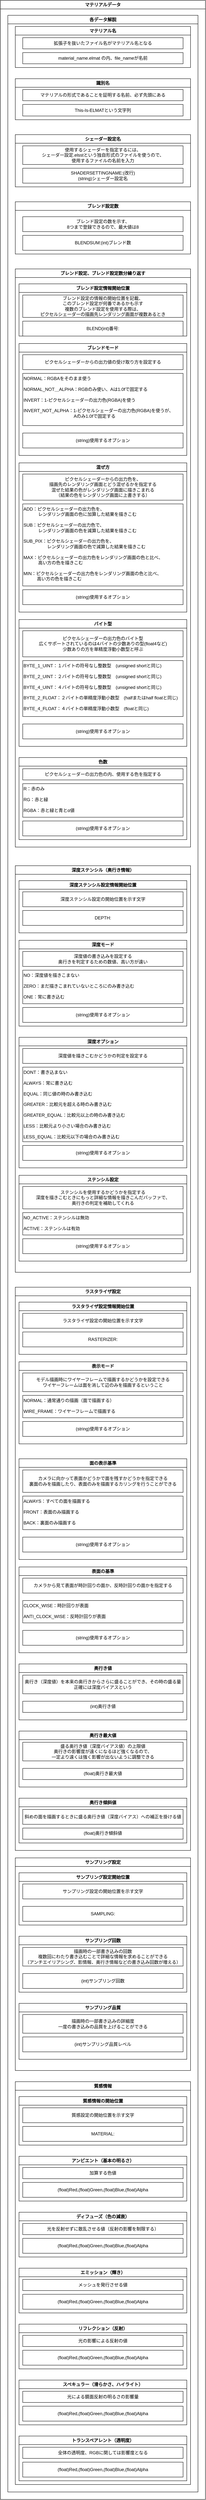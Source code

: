 <mxfile version="22.1.16" type="device">
  <diagram name="ページ1" id="F_xgiDYA5KZkH7zyrJZr">
    <mxGraphModel dx="703" dy="1533" grid="1" gridSize="10" guides="1" tooltips="1" connect="1" arrows="1" fold="1" page="1" pageScale="1" pageWidth="827" pageHeight="1169" math="0" shadow="0">
      <root>
        <mxCell id="0" />
        <mxCell id="1" parent="0" />
        <mxCell id="cBP3mdUdwcwwjYfgzpu0-2" value="マテリアルデータ" style="swimlane;whiteSpace=wrap;html=1;swimlaneFillColor=default;" parent="1" vertex="1">
          <mxGeometry x="130" y="80" width="550" height="6700" as="geometry" />
        </mxCell>
        <mxCell id="bV-nZe_him1r6Ht0tL01-2" value="各データ解説" style="swimlane;whiteSpace=wrap;html=1;swimlaneFillColor=default;" vertex="1" parent="cBP3mdUdwcwwjYfgzpu0-2">
          <mxGeometry x="20" y="40" width="510" height="6640" as="geometry" />
        </mxCell>
        <mxCell id="bV-nZe_him1r6Ht0tL01-4" value="マテリアル名" style="swimlane;whiteSpace=wrap;html=1;swimlaneFillColor=default;" vertex="1" parent="bV-nZe_him1r6Ht0tL01-2">
          <mxGeometry x="20" y="30" width="470" height="110" as="geometry" />
        </mxCell>
        <mxCell id="bV-nZe_him1r6Ht0tL01-5" value="拡張子を抜いたファイル名がマテリアル名となる" style="rounded=0;whiteSpace=wrap;html=1;" vertex="1" parent="bV-nZe_him1r6Ht0tL01-4">
          <mxGeometry x="20" y="30" width="430" height="30" as="geometry" />
        </mxCell>
        <mxCell id="bV-nZe_him1r6Ht0tL01-6" value="material_name.elmat の内、file_nameが名前" style="rounded=0;whiteSpace=wrap;html=1;" vertex="1" parent="bV-nZe_him1r6Ht0tL01-4">
          <mxGeometry x="20" y="70" width="430" height="30" as="geometry" />
        </mxCell>
        <mxCell id="bV-nZe_him1r6Ht0tL01-7" value="識別名" style="swimlane;whiteSpace=wrap;html=1;swimlaneFillColor=default;" vertex="1" parent="bV-nZe_him1r6Ht0tL01-2">
          <mxGeometry x="20" y="170" width="470" height="110" as="geometry" />
        </mxCell>
        <mxCell id="bV-nZe_him1r6Ht0tL01-8" value="マテリアルの形式であることを証明する名前、必ず先頭にある" style="rounded=0;whiteSpace=wrap;html=1;" vertex="1" parent="bV-nZe_him1r6Ht0tL01-7">
          <mxGeometry x="20" y="29" width="430" height="30" as="geometry" />
        </mxCell>
        <mxCell id="bV-nZe_him1r6Ht0tL01-9" value="This-Is-ELMATという文字列" style="rounded=0;whiteSpace=wrap;html=1;" vertex="1" parent="bV-nZe_him1r6Ht0tL01-7">
          <mxGeometry x="20" y="69" width="430" height="31" as="geometry" />
        </mxCell>
        <mxCell id="bV-nZe_him1r6Ht0tL01-10" value="シェーダー設定名" style="swimlane;whiteSpace=wrap;html=1;swimlaneFillColor=default;" vertex="1" parent="bV-nZe_him1r6Ht0tL01-2">
          <mxGeometry x="20" y="320" width="470" height="140" as="geometry" />
        </mxCell>
        <mxCell id="bV-nZe_him1r6Ht0tL01-11" value="使用するシェーダーを指定するには、&lt;br&gt;シェーダー設定.elsstという独自形式のファイルを使うので、&lt;br&gt;使用するファイルの名前を入力" style="rounded=0;whiteSpace=wrap;html=1;" vertex="1" parent="bV-nZe_him1r6Ht0tL01-10">
          <mxGeometry x="20" y="30" width="430" height="50" as="geometry" />
        </mxCell>
        <mxCell id="bV-nZe_him1r6Ht0tL01-12" value="SHADERSETTINGNAME:(改行)&lt;br&gt;(string)シェーダー設定名" style="rounded=0;whiteSpace=wrap;html=1;" vertex="1" parent="bV-nZe_him1r6Ht0tL01-10">
          <mxGeometry x="20" y="90" width="430" height="40" as="geometry" />
        </mxCell>
        <mxCell id="bV-nZe_him1r6Ht0tL01-26" value="ブレンド設定数" style="swimlane;whiteSpace=wrap;html=1;swimlaneFillColor=default;" vertex="1" parent="bV-nZe_him1r6Ht0tL01-2">
          <mxGeometry x="20" y="500" width="470" height="140" as="geometry" />
        </mxCell>
        <mxCell id="bV-nZe_him1r6Ht0tL01-27" value="ブレンド設定の数を示す、&lt;br&gt;8つまで登録できるので、最大値は8" style="rounded=0;whiteSpace=wrap;html=1;" vertex="1" parent="bV-nZe_him1r6Ht0tL01-26">
          <mxGeometry x="20" y="40" width="430" height="40" as="geometry" />
        </mxCell>
        <mxCell id="bV-nZe_him1r6Ht0tL01-28" value="BLENDSUM:(int)ブレンド数" style="rounded=0;whiteSpace=wrap;html=1;" vertex="1" parent="bV-nZe_him1r6Ht0tL01-26">
          <mxGeometry x="20" y="90" width="430" height="40" as="geometry" />
        </mxCell>
        <mxCell id="bV-nZe_him1r6Ht0tL01-13" value="ブレンド設定、ブレンド設定数分繰り返す" style="swimlane;whiteSpace=wrap;html=1;swimlaneFillColor=default;" vertex="1" parent="bV-nZe_him1r6Ht0tL01-2">
          <mxGeometry x="20" y="680" width="470" height="1550" as="geometry" />
        </mxCell>
        <mxCell id="bV-nZe_him1r6Ht0tL01-29" value="ブレンド設定情報開始位置" style="swimlane;whiteSpace=wrap;html=1;swimlaneFillColor=default;" vertex="1" parent="bV-nZe_him1r6Ht0tL01-13">
          <mxGeometry x="10" y="40" width="450" height="140" as="geometry" />
        </mxCell>
        <mxCell id="bV-nZe_him1r6Ht0tL01-30" value="ブレンド設定の情報の開始位置を記載、&lt;br&gt;このブレンド設定が何番であるかも示す&lt;br&gt;複数のブレンド設定を使用する際は、&lt;br&gt;ピクセルシェーダーの描画先レンダリング画面が複数あるとき" style="rounded=0;whiteSpace=wrap;html=1;" vertex="1" parent="bV-nZe_him1r6Ht0tL01-29">
          <mxGeometry x="10" y="30" width="430" height="60" as="geometry" />
        </mxCell>
        <mxCell id="bV-nZe_him1r6Ht0tL01-31" value="BLEND(int)番号:" style="rounded=0;whiteSpace=wrap;html=1;" vertex="1" parent="bV-nZe_him1r6Ht0tL01-29">
          <mxGeometry x="10" y="100" width="430" height="40" as="geometry" />
        </mxCell>
        <mxCell id="bV-nZe_him1r6Ht0tL01-33" value="ブレンドモード" style="swimlane;whiteSpace=wrap;html=1;swimlaneFillColor=default;" vertex="1" parent="bV-nZe_him1r6Ht0tL01-13">
          <mxGeometry x="10" y="200" width="450" height="300" as="geometry" />
        </mxCell>
        <mxCell id="bV-nZe_him1r6Ht0tL01-34" value="ピクセルシェーダーからの出力値の受け取り方を設定する&lt;br&gt;" style="rounded=0;whiteSpace=wrap;html=1;" vertex="1" parent="bV-nZe_him1r6Ht0tL01-33">
          <mxGeometry x="10" y="30" width="430" height="40" as="geometry" />
        </mxCell>
        <mxCell id="bV-nZe_him1r6Ht0tL01-35" value="(string)使用するオプション" style="rounded=0;whiteSpace=wrap;html=1;" vertex="1" parent="bV-nZe_him1r6Ht0tL01-33">
          <mxGeometry x="10" y="240" width="430" height="40" as="geometry" />
        </mxCell>
        <mxCell id="bV-nZe_him1r6Ht0tL01-36" value="NORMAL：RGBAをそのまま使う&lt;br&gt;&lt;br&gt;NORMAL_NOT＿ALPHA：RGBのみ使い、Aは1.0fで固定する&lt;br&gt;&lt;br&gt;INVERT：1-ピクセルシェーダーの出力色(RGBA)を使う&lt;br&gt;&lt;br&gt;INVERT_NOT_ALPHA：1-ピクセルシェーダーの出力色(RGBA)を使うが、&lt;br&gt;&lt;div style=&quot;&quot;&gt;&lt;span style=&quot;background-color: initial;&quot;&gt;　　　　　　　　　　　 Aのみ1.0fで固定する&lt;/span&gt;&lt;/div&gt;" style="rounded=0;whiteSpace=wrap;html=1;verticalAlign=top;align=left;" vertex="1" parent="bV-nZe_him1r6Ht0tL01-33">
          <mxGeometry x="10" y="80" width="430" height="140" as="geometry" />
        </mxCell>
        <mxCell id="bV-nZe_him1r6Ht0tL01-37" value="混ぜ方" style="swimlane;whiteSpace=wrap;html=1;swimlaneFillColor=default;" vertex="1" parent="bV-nZe_him1r6Ht0tL01-13">
          <mxGeometry x="10" y="520" width="450" height="400" as="geometry" />
        </mxCell>
        <mxCell id="bV-nZe_him1r6Ht0tL01-38" value="ピクセルシェーダーからの出力色を、&lt;br&gt;描画先のレンダリング画面とどう混ぜるかを指定する&lt;br&gt;混ぜた結果の色がレンダリング画面に描きこまれる&lt;br&gt;（結果の色をレンダリング画面に上書きする）" style="rounded=0;whiteSpace=wrap;html=1;" vertex="1" parent="bV-nZe_him1r6Ht0tL01-37">
          <mxGeometry x="10" y="30" width="430" height="70" as="geometry" />
        </mxCell>
        <mxCell id="bV-nZe_him1r6Ht0tL01-39" value="(string)使用するオプション" style="rounded=0;whiteSpace=wrap;html=1;" vertex="1" parent="bV-nZe_him1r6Ht0tL01-37">
          <mxGeometry x="10" y="340" width="430" height="40" as="geometry" />
        </mxCell>
        <mxCell id="bV-nZe_him1r6Ht0tL01-40" value="ADD：ピクセルシェーダーの出力色を、&lt;br&gt;　　　 レンダリング画面の色に加算した結果を描きこむ&lt;br&gt;&lt;br&gt;SUB：ピクセルシェーダーの出力色で、&lt;br&gt;　　　 レンダリング画面の色を減算した結果を描きこむ&lt;br&gt;&lt;br&gt;SUB_PIX：ピクセルシェーダーの出力色を、&lt;br&gt;　　　　　 レンダリング画面の色で減算した結果を描きこむ&lt;br&gt;&lt;br&gt;MAX：ピクセルシェーダーの出力色をレンダリング画面の色と比べ、&lt;br&gt;　　　 高い方の色を描きこむ&lt;br&gt;&lt;br&gt;MIN：ピクセルシェーダーの出力色をレンダリング画面の色と比べ、&lt;br&gt;　　　高い方の色を描きこむ" style="rounded=0;whiteSpace=wrap;html=1;verticalAlign=top;align=left;" vertex="1" parent="bV-nZe_him1r6Ht0tL01-37">
          <mxGeometry x="10" y="110" width="430" height="220" as="geometry" />
        </mxCell>
        <mxCell id="bV-nZe_him1r6Ht0tL01-42" value="バイト型" style="swimlane;whiteSpace=wrap;html=1;swimlaneFillColor=default;" vertex="1" parent="bV-nZe_him1r6Ht0tL01-13">
          <mxGeometry x="10" y="940" width="450" height="340" as="geometry" />
        </mxCell>
        <mxCell id="bV-nZe_him1r6Ht0tL01-43" value="ピクセルシェーダーの出力色のバイト型&lt;br&gt;広くサポートされているのは4バイトの少数ありの型(float4など)&lt;br&gt;少数ありの方を単精度浮動小数型と呼ぶ" style="rounded=0;whiteSpace=wrap;html=1;" vertex="1" parent="bV-nZe_him1r6Ht0tL01-42">
          <mxGeometry x="10" y="30" width="430" height="70" as="geometry" />
        </mxCell>
        <mxCell id="bV-nZe_him1r6Ht0tL01-44" value="(string)使用するオプション" style="rounded=0;whiteSpace=wrap;html=1;" vertex="1" parent="bV-nZe_him1r6Ht0tL01-42">
          <mxGeometry x="10" y="280" width="430" height="40" as="geometry" />
        </mxCell>
        <mxCell id="bV-nZe_him1r6Ht0tL01-45" value="BYTE_1_UINT：１バイトの符号なし整数型　(unsigned shortと同じ)&lt;br&gt;&lt;br&gt;BYTE_2_UINT：２バイトの符号なし整数型　(unsigned shortと同じ)&lt;br&gt;&lt;br&gt;BYTE_4_UINT：４バイトの符号なし整数型　(unsigned shortと同じ)&lt;br&gt;&lt;br&gt;BYTE_2_FLOAT：２バイトの単精度浮動小数型　(halfまたはhalf floatと同じ)&lt;br&gt;&lt;br&gt;BYTE_4_FLOAT：４バイトの単精度浮動小数型　(floatと同じ)" style="rounded=0;whiteSpace=wrap;html=1;verticalAlign=top;align=left;" vertex="1" parent="bV-nZe_him1r6Ht0tL01-42">
          <mxGeometry x="10" y="110" width="430" height="150" as="geometry" />
        </mxCell>
        <mxCell id="bV-nZe_him1r6Ht0tL01-46" value="色数" style="swimlane;whiteSpace=wrap;html=1;swimlaneFillColor=default;" vertex="1" parent="bV-nZe_him1r6Ht0tL01-13">
          <mxGeometry x="10" y="1310" width="450" height="220" as="geometry" />
        </mxCell>
        <mxCell id="bV-nZe_him1r6Ht0tL01-47" value="ピクセルシェーダーの出力色の内、使用する色を指定する" style="rounded=0;whiteSpace=wrap;html=1;" vertex="1" parent="bV-nZe_him1r6Ht0tL01-46">
          <mxGeometry x="10" y="30" width="430" height="30" as="geometry" />
        </mxCell>
        <mxCell id="bV-nZe_him1r6Ht0tL01-48" value="(string)使用するオプション" style="rounded=0;whiteSpace=wrap;html=1;" vertex="1" parent="bV-nZe_him1r6Ht0tL01-46">
          <mxGeometry x="10" y="170" width="430" height="40" as="geometry" />
        </mxCell>
        <mxCell id="bV-nZe_him1r6Ht0tL01-49" value="R：赤のみ&lt;br&gt;&lt;br&gt;RG：赤と緑&lt;br&gt;&lt;br&gt;RGBA：赤と緑と青とα値" style="rounded=0;whiteSpace=wrap;html=1;verticalAlign=top;align=left;" vertex="1" parent="bV-nZe_him1r6Ht0tL01-46">
          <mxGeometry x="10" y="70" width="430" height="90" as="geometry" />
        </mxCell>
        <mxCell id="bV-nZe_him1r6Ht0tL01-50" value="深度ステンシル（奥行き情報）" style="swimlane;whiteSpace=wrap;html=1;swimlaneFillColor=default;" vertex="1" parent="bV-nZe_him1r6Ht0tL01-2">
          <mxGeometry x="20" y="2280" width="470" height="1090" as="geometry" />
        </mxCell>
        <mxCell id="bV-nZe_him1r6Ht0tL01-51" value="深度ステンシル設定情報開始位置" style="swimlane;whiteSpace=wrap;html=1;swimlaneFillColor=default;" vertex="1" parent="bV-nZe_him1r6Ht0tL01-50">
          <mxGeometry x="10" y="40" width="450" height="140" as="geometry" />
        </mxCell>
        <mxCell id="bV-nZe_him1r6Ht0tL01-52" value="深度ステンシル設定の開始位置を示す文字" style="rounded=0;whiteSpace=wrap;html=1;" vertex="1" parent="bV-nZe_him1r6Ht0tL01-51">
          <mxGeometry x="10" y="30" width="430" height="40" as="geometry" />
        </mxCell>
        <mxCell id="bV-nZe_him1r6Ht0tL01-53" value="DEPTH:" style="rounded=0;whiteSpace=wrap;html=1;" vertex="1" parent="bV-nZe_him1r6Ht0tL01-51">
          <mxGeometry x="10" y="80" width="430" height="40" as="geometry" />
        </mxCell>
        <mxCell id="bV-nZe_him1r6Ht0tL01-54" value="深度モード" style="swimlane;whiteSpace=wrap;html=1;swimlaneFillColor=default;" vertex="1" parent="bV-nZe_him1r6Ht0tL01-50">
          <mxGeometry x="10" y="200" width="450" height="230" as="geometry" />
        </mxCell>
        <mxCell id="bV-nZe_him1r6Ht0tL01-55" value="深度値の書き込みを設定する&lt;br&gt;奥行きを判定するための数値、高い方が遠い" style="rounded=0;whiteSpace=wrap;html=1;" vertex="1" parent="bV-nZe_him1r6Ht0tL01-54">
          <mxGeometry x="10" y="30" width="430" height="40" as="geometry" />
        </mxCell>
        <mxCell id="bV-nZe_him1r6Ht0tL01-56" value="(string)使用するオプション" style="rounded=0;whiteSpace=wrap;html=1;" vertex="1" parent="bV-nZe_him1r6Ht0tL01-54">
          <mxGeometry x="10" y="180" width="430" height="40" as="geometry" />
        </mxCell>
        <mxCell id="bV-nZe_him1r6Ht0tL01-57" value="NO：深度値を描きこまない&lt;br&gt;&lt;br&gt;ZERO：まだ描きこまれていないところにのみ書き込む&lt;br&gt;&lt;br&gt;ONE：常に書き込む" style="rounded=0;whiteSpace=wrap;html=1;verticalAlign=top;align=left;" vertex="1" parent="bV-nZe_him1r6Ht0tL01-54">
          <mxGeometry x="10" y="80" width="430" height="90" as="geometry" />
        </mxCell>
        <mxCell id="bV-nZe_him1r6Ht0tL01-58" value="深度オプション" style="swimlane;whiteSpace=wrap;html=1;swimlaneFillColor=default;" vertex="1" parent="bV-nZe_him1r6Ht0tL01-50">
          <mxGeometry x="10" y="460" width="450" height="350" as="geometry" />
        </mxCell>
        <mxCell id="bV-nZe_him1r6Ht0tL01-59" value="深度値を描きこむかどうかの判定を設定する" style="rounded=0;whiteSpace=wrap;html=1;" vertex="1" parent="bV-nZe_him1r6Ht0tL01-58">
          <mxGeometry x="10" y="30" width="430" height="40" as="geometry" />
        </mxCell>
        <mxCell id="bV-nZe_him1r6Ht0tL01-60" value="(string)使用するオプション" style="rounded=0;whiteSpace=wrap;html=1;" vertex="1" parent="bV-nZe_him1r6Ht0tL01-58">
          <mxGeometry x="10" y="290" width="430" height="40" as="geometry" />
        </mxCell>
        <mxCell id="bV-nZe_him1r6Ht0tL01-61" value="DONT：書き込まない&lt;br&gt;&lt;br&gt;ALWAYS：常に書き込む&lt;br&gt;&lt;br&gt;EQUAL：同じ値の時のみ書き込む&lt;br&gt;&lt;br&gt;GREATER：比較元を超える時のみ書き込む&lt;br&gt;&lt;br&gt;GREATER_EQUAL：比較元以上の時のみ書き込む&lt;br&gt;&lt;br&gt;LESS：比較元より小さい場合のみ書き込む&lt;br&gt;&lt;br&gt;LESS_EQUAL：比較元以下の場合のみ書き込む" style="rounded=0;whiteSpace=wrap;html=1;verticalAlign=top;align=left;" vertex="1" parent="bV-nZe_him1r6Ht0tL01-58">
          <mxGeometry x="10" y="80" width="430" height="200" as="geometry" />
        </mxCell>
        <mxCell id="bV-nZe_him1r6Ht0tL01-62" value="ステンシル設定" style="swimlane;whiteSpace=wrap;html=1;swimlaneFillColor=default;" vertex="1" parent="bV-nZe_him1r6Ht0tL01-50">
          <mxGeometry x="10" y="830" width="450" height="230" as="geometry" />
        </mxCell>
        <mxCell id="bV-nZe_him1r6Ht0tL01-63" value="ステンシルを使用するかどうかを指定する&lt;br&gt;深度を描きこむときにもっと詳細な情報を描きこんだバッファで、&lt;br&gt;奥行きの判定を補助してくれる" style="rounded=0;whiteSpace=wrap;html=1;" vertex="1" parent="bV-nZe_him1r6Ht0tL01-62">
          <mxGeometry x="10" y="30" width="430" height="60" as="geometry" />
        </mxCell>
        <mxCell id="bV-nZe_him1r6Ht0tL01-64" value="(string)使用するオプション" style="rounded=0;whiteSpace=wrap;html=1;" vertex="1" parent="bV-nZe_him1r6Ht0tL01-62">
          <mxGeometry x="10" y="170" width="430" height="40" as="geometry" />
        </mxCell>
        <mxCell id="bV-nZe_him1r6Ht0tL01-65" value="NO_ACTIVE：ステンシルは無効&lt;br&gt;&lt;br&gt;ACTIVE：ステンシルは有効" style="rounded=0;whiteSpace=wrap;html=1;verticalAlign=top;align=left;" vertex="1" parent="bV-nZe_him1r6Ht0tL01-62">
          <mxGeometry x="10" y="100" width="430" height="60" as="geometry" />
        </mxCell>
        <mxCell id="bV-nZe_him1r6Ht0tL01-72" value="ラスタライザ設定" style="swimlane;whiteSpace=wrap;html=1;swimlaneFillColor=default;" vertex="1" parent="bV-nZe_him1r6Ht0tL01-2">
          <mxGeometry x="20" y="3410" width="470" height="1510" as="geometry" />
        </mxCell>
        <mxCell id="bV-nZe_him1r6Ht0tL01-73" value="ラスタライザ設定情報開始位置" style="swimlane;whiteSpace=wrap;html=1;swimlaneFillColor=default;" vertex="1" parent="bV-nZe_him1r6Ht0tL01-72">
          <mxGeometry x="10" y="40" width="450" height="140" as="geometry" />
        </mxCell>
        <mxCell id="bV-nZe_him1r6Ht0tL01-74" value="ラスタライザ設定の開始位置を示す文字" style="rounded=0;whiteSpace=wrap;html=1;" vertex="1" parent="bV-nZe_him1r6Ht0tL01-73">
          <mxGeometry x="10" y="30" width="430" height="40" as="geometry" />
        </mxCell>
        <mxCell id="bV-nZe_him1r6Ht0tL01-75" value="RASTERIZER:" style="rounded=0;whiteSpace=wrap;html=1;" vertex="1" parent="bV-nZe_him1r6Ht0tL01-73">
          <mxGeometry x="10" y="80" width="430" height="40" as="geometry" />
        </mxCell>
        <mxCell id="bV-nZe_him1r6Ht0tL01-76" value="表示モード" style="swimlane;whiteSpace=wrap;html=1;swimlaneFillColor=default;" vertex="1" parent="bV-nZe_him1r6Ht0tL01-72">
          <mxGeometry x="10" y="200" width="450" height="220" as="geometry" />
        </mxCell>
        <mxCell id="bV-nZe_him1r6Ht0tL01-77" value="モデル描画時にワイヤーフレームで描画するかどうかを設定できる&lt;br&gt;ワイヤーフレームは面を消して辺のみを描画するということ" style="rounded=0;whiteSpace=wrap;html=1;" vertex="1" parent="bV-nZe_him1r6Ht0tL01-76">
          <mxGeometry x="10" y="30" width="430" height="50" as="geometry" />
        </mxCell>
        <mxCell id="bV-nZe_him1r6Ht0tL01-78" value="(string)使用するオプション" style="rounded=0;whiteSpace=wrap;html=1;" vertex="1" parent="bV-nZe_him1r6Ht0tL01-76">
          <mxGeometry x="10" y="160" width="430" height="40" as="geometry" />
        </mxCell>
        <mxCell id="bV-nZe_him1r6Ht0tL01-79" value="NORMAL：通常通りの描画（面で描画する）&lt;br&gt;&lt;br&gt;WIRE_FRAME：ワイヤーフレームで描画する" style="rounded=0;whiteSpace=wrap;html=1;verticalAlign=top;align=left;" vertex="1" parent="bV-nZe_him1r6Ht0tL01-76">
          <mxGeometry x="10" y="90" width="430" height="60" as="geometry" />
        </mxCell>
        <mxCell id="bV-nZe_him1r6Ht0tL01-80" value="面の表示基準" style="swimlane;whiteSpace=wrap;html=1;swimlaneFillColor=default;" vertex="1" parent="bV-nZe_him1r6Ht0tL01-72">
          <mxGeometry x="10" y="460" width="450" height="270" as="geometry" />
        </mxCell>
        <mxCell id="bV-nZe_him1r6Ht0tL01-81" value="カメラに向かって表面かどうかで面を残すかどうかを指定できる&lt;br&gt;裏面のみを描画したり、表面のみを描画するカリングを行うことができる" style="rounded=0;whiteSpace=wrap;html=1;" vertex="1" parent="bV-nZe_him1r6Ht0tL01-80">
          <mxGeometry x="10" y="30" width="430" height="60" as="geometry" />
        </mxCell>
        <mxCell id="bV-nZe_him1r6Ht0tL01-82" value="(string)使用するオプション" style="rounded=0;whiteSpace=wrap;html=1;" vertex="1" parent="bV-nZe_him1r6Ht0tL01-80">
          <mxGeometry x="10" y="210" width="430" height="40" as="geometry" />
        </mxCell>
        <mxCell id="bV-nZe_him1r6Ht0tL01-83" value="ALWAYS：すべての面を描画する&lt;br&gt;&lt;br&gt;FRONT：表面のみ描画する&lt;br&gt;&lt;br&gt;BACK：裏面のみ描画する" style="rounded=0;whiteSpace=wrap;html=1;verticalAlign=top;align=left;" vertex="1" parent="bV-nZe_him1r6Ht0tL01-80">
          <mxGeometry x="10" y="100" width="430" height="90" as="geometry" />
        </mxCell>
        <mxCell id="bV-nZe_him1r6Ht0tL01-84" value="表面の基準" style="swimlane;whiteSpace=wrap;html=1;swimlaneFillColor=default;" vertex="1" parent="bV-nZe_him1r6Ht0tL01-72">
          <mxGeometry x="10" y="750" width="450" height="230" as="geometry" />
        </mxCell>
        <mxCell id="bV-nZe_him1r6Ht0tL01-85" value="カメラから見て表面が時計回りの面か、反時計回りの面かを指定する" style="rounded=0;whiteSpace=wrap;html=1;" vertex="1" parent="bV-nZe_him1r6Ht0tL01-84">
          <mxGeometry x="10" y="30" width="430" height="40" as="geometry" />
        </mxCell>
        <mxCell id="bV-nZe_him1r6Ht0tL01-86" value="(string)使用するオプション" style="rounded=0;whiteSpace=wrap;html=1;" vertex="1" parent="bV-nZe_him1r6Ht0tL01-84">
          <mxGeometry x="10" y="170" width="430" height="40" as="geometry" />
        </mxCell>
        <mxCell id="bV-nZe_him1r6Ht0tL01-87" value="CLOCK_WISE：時計回りが表面&lt;br&gt;&lt;br&gt;ANTI_CLOCK_WISE：反時計回りが表面" style="rounded=0;whiteSpace=wrap;html=1;verticalAlign=top;align=left;" vertex="1" parent="bV-nZe_him1r6Ht0tL01-84">
          <mxGeometry x="10" y="90" width="430" height="60" as="geometry" />
        </mxCell>
        <mxCell id="bV-nZe_him1r6Ht0tL01-88" value="奥行き値" style="swimlane;whiteSpace=wrap;html=1;swimlaneFillColor=default;" vertex="1" parent="bV-nZe_him1r6Ht0tL01-72">
          <mxGeometry x="10" y="1010" width="450" height="150" as="geometry" />
        </mxCell>
        <mxCell id="bV-nZe_him1r6Ht0tL01-89" value="奥行き（深度値）を本来の奥行きからさらに盛ることができ、その時の盛る量&lt;br&gt;正確には深度バイアスという" style="rounded=0;whiteSpace=wrap;html=1;" vertex="1" parent="bV-nZe_him1r6Ht0tL01-88">
          <mxGeometry x="10" y="30" width="430" height="50" as="geometry" />
        </mxCell>
        <mxCell id="bV-nZe_him1r6Ht0tL01-91" value="(int)奥行き値" style="rounded=0;whiteSpace=wrap;html=1;verticalAlign=top;align=center;" vertex="1" parent="bV-nZe_him1r6Ht0tL01-88">
          <mxGeometry x="10" y="100" width="430" height="30" as="geometry" />
        </mxCell>
        <mxCell id="bV-nZe_him1r6Ht0tL01-92" value="奥行き最大値" style="swimlane;whiteSpace=wrap;html=1;swimlaneFillColor=default;" vertex="1" parent="bV-nZe_him1r6Ht0tL01-72">
          <mxGeometry x="10" y="1190" width="450" height="150" as="geometry" />
        </mxCell>
        <mxCell id="bV-nZe_him1r6Ht0tL01-93" value="盛る奥行き値（深度バイアス値）の上限値&lt;br&gt;奥行きの影響度が遠くになるほど強くなるので、&lt;br&gt;一定より遠くは強く影響が出ないように調整できる" style="rounded=0;whiteSpace=wrap;html=1;" vertex="1" parent="bV-nZe_him1r6Ht0tL01-92">
          <mxGeometry x="10" y="30" width="430" height="50" as="geometry" />
        </mxCell>
        <mxCell id="bV-nZe_him1r6Ht0tL01-94" value="(float)奥行き最大値" style="rounded=0;whiteSpace=wrap;html=1;verticalAlign=top;align=center;" vertex="1" parent="bV-nZe_him1r6Ht0tL01-92">
          <mxGeometry x="10" y="100" width="430" height="30" as="geometry" />
        </mxCell>
        <mxCell id="bV-nZe_him1r6Ht0tL01-95" value="奥行き傾斜値" style="swimlane;whiteSpace=wrap;html=1;swimlaneFillColor=default;startSize=23;" vertex="1" parent="bV-nZe_him1r6Ht0tL01-72">
          <mxGeometry x="10" y="1370" width="450" height="120" as="geometry" />
        </mxCell>
        <mxCell id="bV-nZe_him1r6Ht0tL01-96" value="斜めの面を描画するときに盛る奥行き値（深度バイアス）への補正を掛ける値" style="rounded=0;whiteSpace=wrap;html=1;" vertex="1" parent="bV-nZe_him1r6Ht0tL01-95">
          <mxGeometry x="10" y="30" width="430" height="40" as="geometry" />
        </mxCell>
        <mxCell id="bV-nZe_him1r6Ht0tL01-97" value="(float)奥行き傾斜値" style="rounded=0;whiteSpace=wrap;html=1;verticalAlign=top;align=center;" vertex="1" parent="bV-nZe_him1r6Ht0tL01-95">
          <mxGeometry x="10" y="80" width="430" height="30" as="geometry" />
        </mxCell>
        <mxCell id="bV-nZe_him1r6Ht0tL01-98" value="サンプリング設定" style="swimlane;whiteSpace=wrap;html=1;swimlaneFillColor=default;" vertex="1" parent="bV-nZe_him1r6Ht0tL01-2">
          <mxGeometry x="20" y="4940" width="470" height="570" as="geometry" />
        </mxCell>
        <mxCell id="bV-nZe_him1r6Ht0tL01-99" value="サンプリング設定開始位置" style="swimlane;whiteSpace=wrap;html=1;swimlaneFillColor=default;" vertex="1" parent="bV-nZe_him1r6Ht0tL01-98">
          <mxGeometry x="10" y="40" width="450" height="140" as="geometry" />
        </mxCell>
        <mxCell id="bV-nZe_him1r6Ht0tL01-100" value="サンプリング設定の開始位置を示す文字" style="rounded=0;whiteSpace=wrap;html=1;" vertex="1" parent="bV-nZe_him1r6Ht0tL01-99">
          <mxGeometry x="10" y="30" width="430" height="40" as="geometry" />
        </mxCell>
        <mxCell id="bV-nZe_him1r6Ht0tL01-101" value="SAMPLING:" style="rounded=0;whiteSpace=wrap;html=1;" vertex="1" parent="bV-nZe_him1r6Ht0tL01-99">
          <mxGeometry x="10" y="90" width="430" height="40" as="geometry" />
        </mxCell>
        <mxCell id="bV-nZe_him1r6Ht0tL01-102" value="サンプリング回数" style="swimlane;whiteSpace=wrap;html=1;swimlaneFillColor=default;" vertex="1" parent="bV-nZe_him1r6Ht0tL01-98">
          <mxGeometry x="10" y="210" width="450" height="150" as="geometry" />
        </mxCell>
        <mxCell id="bV-nZe_him1r6Ht0tL01-103" value="描画時の一部書き込みの回数&lt;br&gt;複数回にわたり書き込むことで詳細な情報を求めることができる&lt;br&gt;（アンチエイリアシング、影情報、奥行き情報などの書き込み回数が増える）" style="rounded=0;whiteSpace=wrap;html=1;" vertex="1" parent="bV-nZe_him1r6Ht0tL01-102">
          <mxGeometry x="10" y="30" width="430" height="50" as="geometry" />
        </mxCell>
        <mxCell id="bV-nZe_him1r6Ht0tL01-104" value="(int)サンプリング回数" style="rounded=0;whiteSpace=wrap;html=1;" vertex="1" parent="bV-nZe_him1r6Ht0tL01-102">
          <mxGeometry x="10" y="100" width="430" height="40" as="geometry" />
        </mxCell>
        <mxCell id="bV-nZe_him1r6Ht0tL01-123" value="サンプリング品質" style="swimlane;whiteSpace=wrap;html=1;swimlaneFillColor=default;" vertex="1" parent="bV-nZe_him1r6Ht0tL01-98">
          <mxGeometry x="10" y="390" width="450" height="150" as="geometry" />
        </mxCell>
        <mxCell id="bV-nZe_him1r6Ht0tL01-124" value="描画時の一部書き込みの詳細度&lt;br&gt;一度の書き込みの品質を上げることができる" style="rounded=0;whiteSpace=wrap;html=1;" vertex="1" parent="bV-nZe_him1r6Ht0tL01-123">
          <mxGeometry x="10" y="30" width="430" height="50" as="geometry" />
        </mxCell>
        <mxCell id="bV-nZe_him1r6Ht0tL01-125" value="(int)サンプリング品質レベル" style="rounded=0;whiteSpace=wrap;html=1;" vertex="1" parent="bV-nZe_him1r6Ht0tL01-123">
          <mxGeometry x="10" y="90" width="430" height="40" as="geometry" />
        </mxCell>
        <mxCell id="bV-nZe_him1r6Ht0tL01-126" value="質感情報" style="swimlane;whiteSpace=wrap;html=1;swimlaneFillColor=default;" vertex="1" parent="bV-nZe_him1r6Ht0tL01-2">
          <mxGeometry x="20" y="5540" width="470" height="1080" as="geometry" />
        </mxCell>
        <mxCell id="bV-nZe_him1r6Ht0tL01-127" value="質感情報の開始位置" style="swimlane;whiteSpace=wrap;html=1;swimlaneFillColor=default;" vertex="1" parent="bV-nZe_him1r6Ht0tL01-126">
          <mxGeometry x="10" y="40" width="450" height="130" as="geometry" />
        </mxCell>
        <mxCell id="bV-nZe_him1r6Ht0tL01-128" value="質感設定の開始位置を示す文字" style="rounded=0;whiteSpace=wrap;html=1;" vertex="1" parent="bV-nZe_him1r6Ht0tL01-127">
          <mxGeometry x="10" y="30" width="430" height="40" as="geometry" />
        </mxCell>
        <mxCell id="bV-nZe_him1r6Ht0tL01-129" value="MATERIAL:" style="rounded=0;whiteSpace=wrap;html=1;" vertex="1" parent="bV-nZe_him1r6Ht0tL01-127">
          <mxGeometry x="10" y="80" width="430" height="40" as="geometry" />
        </mxCell>
        <mxCell id="bV-nZe_him1r6Ht0tL01-130" value="アンビエント（基本の明るさ）" style="swimlane;whiteSpace=wrap;html=1;swimlaneFillColor=default;" vertex="1" parent="bV-nZe_him1r6Ht0tL01-126">
          <mxGeometry x="10" y="200" width="450" height="120" as="geometry" />
        </mxCell>
        <mxCell id="bV-nZe_him1r6Ht0tL01-131" value="加算する色値" style="rounded=0;whiteSpace=wrap;html=1;" vertex="1" parent="bV-nZe_him1r6Ht0tL01-130">
          <mxGeometry x="10" y="30" width="430" height="30" as="geometry" />
        </mxCell>
        <mxCell id="bV-nZe_him1r6Ht0tL01-132" value="(float)Red,(float)Green,(float)Blue,(float)Alpha" style="rounded=0;whiteSpace=wrap;html=1;" vertex="1" parent="bV-nZe_him1r6Ht0tL01-130">
          <mxGeometry x="10" y="70" width="430" height="40" as="geometry" />
        </mxCell>
        <mxCell id="bV-nZe_him1r6Ht0tL01-136" value="ディフューズ（色の減衰）" style="swimlane;whiteSpace=wrap;html=1;swimlaneFillColor=default;" vertex="1" parent="bV-nZe_him1r6Ht0tL01-126">
          <mxGeometry x="10" y="350" width="450" height="120" as="geometry" />
        </mxCell>
        <mxCell id="bV-nZe_him1r6Ht0tL01-137" value="光を反射せずに散乱させる値（反射の影響を制限する）" style="rounded=0;whiteSpace=wrap;html=1;" vertex="1" parent="bV-nZe_him1r6Ht0tL01-136">
          <mxGeometry x="10" y="30" width="430" height="30" as="geometry" />
        </mxCell>
        <mxCell id="bV-nZe_him1r6Ht0tL01-138" value="(float)Red,(float)Green,(float)Blue,(float)Alpha" style="rounded=0;whiteSpace=wrap;html=1;" vertex="1" parent="bV-nZe_him1r6Ht0tL01-136">
          <mxGeometry x="10" y="70" width="430" height="40" as="geometry" />
        </mxCell>
        <mxCell id="bV-nZe_him1r6Ht0tL01-139" value="エミッション（輝き）" style="swimlane;whiteSpace=wrap;html=1;swimlaneFillColor=default;" vertex="1" parent="bV-nZe_him1r6Ht0tL01-126">
          <mxGeometry x="10" y="500" width="450" height="120" as="geometry" />
        </mxCell>
        <mxCell id="bV-nZe_him1r6Ht0tL01-140" value="メッシュを発行させる値" style="rounded=0;whiteSpace=wrap;html=1;" vertex="1" parent="bV-nZe_him1r6Ht0tL01-139">
          <mxGeometry x="10" y="30" width="430" height="30" as="geometry" />
        </mxCell>
        <mxCell id="bV-nZe_him1r6Ht0tL01-141" value="(float)Red,(float)Green,(float)Blue,(float)Alpha" style="rounded=0;whiteSpace=wrap;html=1;" vertex="1" parent="bV-nZe_him1r6Ht0tL01-139">
          <mxGeometry x="10" y="70" width="430" height="40" as="geometry" />
        </mxCell>
        <mxCell id="bV-nZe_him1r6Ht0tL01-143" value="リフレクション（反射）" style="swimlane;whiteSpace=wrap;html=1;swimlaneFillColor=default;" vertex="1" parent="bV-nZe_him1r6Ht0tL01-126">
          <mxGeometry x="10" y="650" width="450" height="120" as="geometry" />
        </mxCell>
        <mxCell id="bV-nZe_him1r6Ht0tL01-144" value="光の影響による反射の値" style="rounded=0;whiteSpace=wrap;html=1;" vertex="1" parent="bV-nZe_him1r6Ht0tL01-143">
          <mxGeometry x="10" y="30" width="430" height="30" as="geometry" />
        </mxCell>
        <mxCell id="bV-nZe_him1r6Ht0tL01-145" value="(float)Red,(float)Green,(float)Blue,(float)Alpha" style="rounded=0;whiteSpace=wrap;html=1;" vertex="1" parent="bV-nZe_him1r6Ht0tL01-143">
          <mxGeometry x="10" y="70" width="430" height="40" as="geometry" />
        </mxCell>
        <mxCell id="bV-nZe_him1r6Ht0tL01-146" value="スペキュラー（滑らかさ、ハイライト）" style="swimlane;whiteSpace=wrap;html=1;swimlaneFillColor=default;" vertex="1" parent="bV-nZe_him1r6Ht0tL01-126">
          <mxGeometry x="10" y="800" width="450" height="120" as="geometry" />
        </mxCell>
        <mxCell id="bV-nZe_him1r6Ht0tL01-147" value="光による鏡面反射の明るさの影響量" style="rounded=0;whiteSpace=wrap;html=1;" vertex="1" parent="bV-nZe_him1r6Ht0tL01-146">
          <mxGeometry x="10" y="30" width="430" height="30" as="geometry" />
        </mxCell>
        <mxCell id="bV-nZe_him1r6Ht0tL01-148" value="(float)Red,(float)Green,(float)Blue,(float)Alpha" style="rounded=0;whiteSpace=wrap;html=1;" vertex="1" parent="bV-nZe_him1r6Ht0tL01-146">
          <mxGeometry x="10" y="70" width="430" height="40" as="geometry" />
        </mxCell>
        <mxCell id="bV-nZe_him1r6Ht0tL01-149" value="トランスペアレント（透明度）" style="swimlane;whiteSpace=wrap;html=1;swimlaneFillColor=default;" vertex="1" parent="bV-nZe_him1r6Ht0tL01-126">
          <mxGeometry x="10" y="950" width="450" height="120" as="geometry" />
        </mxCell>
        <mxCell id="bV-nZe_him1r6Ht0tL01-150" value="全体の透明度、RGBに関しては影響度となる" style="rounded=0;whiteSpace=wrap;html=1;" vertex="1" parent="bV-nZe_him1r6Ht0tL01-149">
          <mxGeometry x="10" y="30" width="430" height="30" as="geometry" />
        </mxCell>
        <mxCell id="bV-nZe_him1r6Ht0tL01-151" value="(float)Red,(float)Green,(float)Blue,(float)Alpha" style="rounded=0;whiteSpace=wrap;html=1;" vertex="1" parent="bV-nZe_him1r6Ht0tL01-149">
          <mxGeometry x="10" y="70" width="430" height="40" as="geometry" />
        </mxCell>
      </root>
    </mxGraphModel>
  </diagram>
</mxfile>
